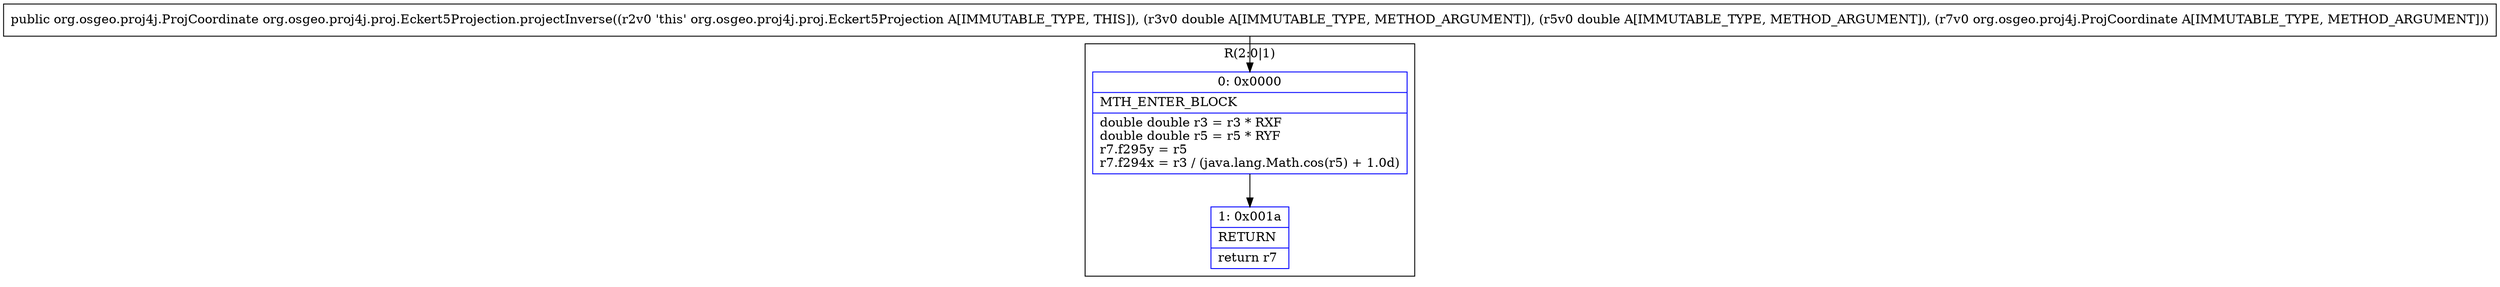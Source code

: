 digraph "CFG fororg.osgeo.proj4j.proj.Eckert5Projection.projectInverse(DDLorg\/osgeo\/proj4j\/ProjCoordinate;)Lorg\/osgeo\/proj4j\/ProjCoordinate;" {
subgraph cluster_Region_555210493 {
label = "R(2:0|1)";
node [shape=record,color=blue];
Node_0 [shape=record,label="{0\:\ 0x0000|MTH_ENTER_BLOCK\l|double double r3 = r3 * RXF\ldouble double r5 = r5 * RYF\lr7.f295y = r5\lr7.f294x = r3 \/ (java.lang.Math.cos(r5) + 1.0d)\l}"];
Node_1 [shape=record,label="{1\:\ 0x001a|RETURN\l|return r7\l}"];
}
MethodNode[shape=record,label="{public org.osgeo.proj4j.ProjCoordinate org.osgeo.proj4j.proj.Eckert5Projection.projectInverse((r2v0 'this' org.osgeo.proj4j.proj.Eckert5Projection A[IMMUTABLE_TYPE, THIS]), (r3v0 double A[IMMUTABLE_TYPE, METHOD_ARGUMENT]), (r5v0 double A[IMMUTABLE_TYPE, METHOD_ARGUMENT]), (r7v0 org.osgeo.proj4j.ProjCoordinate A[IMMUTABLE_TYPE, METHOD_ARGUMENT])) }"];
MethodNode -> Node_0;
Node_0 -> Node_1;
}

